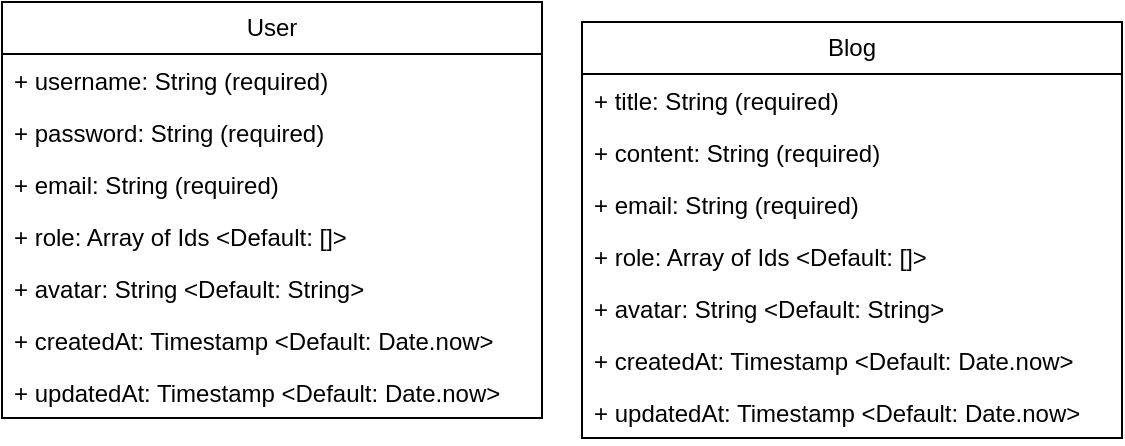 <mxfile version="28.0.7">
  <diagram name="Trang-1" id="dHnvUi2NV0nn5fop29Nm">
    <mxGraphModel dx="352" dy="388" grid="1" gridSize="10" guides="1" tooltips="1" connect="1" arrows="1" fold="1" page="1" pageScale="1" pageWidth="827" pageHeight="1169" math="0" shadow="0">
      <root>
        <mxCell id="0" />
        <mxCell id="1" parent="0" />
        <mxCell id="mD5-orRLvuEOx1pyTjT4-22" value="User" style="swimlane;fontStyle=0;childLayout=stackLayout;horizontal=1;startSize=26;fillColor=none;horizontalStack=0;resizeParent=1;resizeParentMax=0;resizeLast=0;collapsible=1;marginBottom=0;whiteSpace=wrap;html=1;" vertex="1" parent="1">
          <mxGeometry x="170" y="110" width="270" height="208" as="geometry" />
        </mxCell>
        <mxCell id="mD5-orRLvuEOx1pyTjT4-23" value="+ username: String (required)&lt;span style=&quot;white-space: pre;&quot;&gt;&#x9;&lt;/span&gt;" style="text;strokeColor=none;fillColor=none;align=left;verticalAlign=top;spacingLeft=4;spacingRight=4;overflow=hidden;rotatable=0;points=[[0,0.5],[1,0.5]];portConstraint=eastwest;whiteSpace=wrap;html=1;" vertex="1" parent="mD5-orRLvuEOx1pyTjT4-22">
          <mxGeometry y="26" width="270" height="26" as="geometry" />
        </mxCell>
        <mxCell id="mD5-orRLvuEOx1pyTjT4-24" value="+ password: String (required)" style="text;strokeColor=none;fillColor=none;align=left;verticalAlign=top;spacingLeft=4;spacingRight=4;overflow=hidden;rotatable=0;points=[[0,0.5],[1,0.5]];portConstraint=eastwest;whiteSpace=wrap;html=1;" vertex="1" parent="mD5-orRLvuEOx1pyTjT4-22">
          <mxGeometry y="52" width="270" height="26" as="geometry" />
        </mxCell>
        <mxCell id="mD5-orRLvuEOx1pyTjT4-25" value="+ email: String (required)" style="text;strokeColor=none;fillColor=none;align=left;verticalAlign=top;spacingLeft=4;spacingRight=4;overflow=hidden;rotatable=0;points=[[0,0.5],[1,0.5]];portConstraint=eastwest;whiteSpace=wrap;html=1;" vertex="1" parent="mD5-orRLvuEOx1pyTjT4-22">
          <mxGeometry y="78" width="270" height="26" as="geometry" />
        </mxCell>
        <mxCell id="mD5-orRLvuEOx1pyTjT4-27" value="+ role: Array of Ids &amp;lt;Default: []&amp;gt;" style="text;strokeColor=none;fillColor=none;align=left;verticalAlign=top;spacingLeft=4;spacingRight=4;overflow=hidden;rotatable=0;points=[[0,0.5],[1,0.5]];portConstraint=eastwest;whiteSpace=wrap;html=1;" vertex="1" parent="mD5-orRLvuEOx1pyTjT4-22">
          <mxGeometry y="104" width="270" height="26" as="geometry" />
        </mxCell>
        <mxCell id="mD5-orRLvuEOx1pyTjT4-28" value="+ avatar: String &amp;lt;Default: String&amp;gt;" style="text;strokeColor=none;fillColor=none;align=left;verticalAlign=top;spacingLeft=4;spacingRight=4;overflow=hidden;rotatable=0;points=[[0,0.5],[1,0.5]];portConstraint=eastwest;whiteSpace=wrap;html=1;" vertex="1" parent="mD5-orRLvuEOx1pyTjT4-22">
          <mxGeometry y="130" width="270" height="26" as="geometry" />
        </mxCell>
        <mxCell id="mD5-orRLvuEOx1pyTjT4-31" value="+ createdAt: Timestamp &amp;lt;Default: Date.now&amp;gt;&amp;nbsp;" style="text;strokeColor=none;fillColor=none;align=left;verticalAlign=top;spacingLeft=4;spacingRight=4;overflow=hidden;rotatable=0;points=[[0,0.5],[1,0.5]];portConstraint=eastwest;whiteSpace=wrap;html=1;" vertex="1" parent="mD5-orRLvuEOx1pyTjT4-22">
          <mxGeometry y="156" width="270" height="26" as="geometry" />
        </mxCell>
        <mxCell id="mD5-orRLvuEOx1pyTjT4-32" value="+ updatedAt: Timestamp &amp;lt;Default: Date.now&amp;gt;" style="text;strokeColor=none;fillColor=none;align=left;verticalAlign=top;spacingLeft=4;spacingRight=4;overflow=hidden;rotatable=0;points=[[0,0.5],[1,0.5]];portConstraint=eastwest;whiteSpace=wrap;html=1;" vertex="1" parent="mD5-orRLvuEOx1pyTjT4-22">
          <mxGeometry y="182" width="270" height="26" as="geometry" />
        </mxCell>
        <mxCell id="mD5-orRLvuEOx1pyTjT4-34" value="Blog" style="swimlane;fontStyle=0;childLayout=stackLayout;horizontal=1;startSize=26;fillColor=none;horizontalStack=0;resizeParent=1;resizeParentMax=0;resizeLast=0;collapsible=1;marginBottom=0;whiteSpace=wrap;html=1;" vertex="1" parent="1">
          <mxGeometry x="460" y="120" width="270" height="208" as="geometry" />
        </mxCell>
        <mxCell id="mD5-orRLvuEOx1pyTjT4-35" value="+ title: String (required)&lt;span style=&quot;white-space: pre;&quot;&gt;&#x9;&lt;/span&gt;" style="text;strokeColor=none;fillColor=none;align=left;verticalAlign=top;spacingLeft=4;spacingRight=4;overflow=hidden;rotatable=0;points=[[0,0.5],[1,0.5]];portConstraint=eastwest;whiteSpace=wrap;html=1;" vertex="1" parent="mD5-orRLvuEOx1pyTjT4-34">
          <mxGeometry y="26" width="270" height="26" as="geometry" />
        </mxCell>
        <mxCell id="mD5-orRLvuEOx1pyTjT4-36" value="+ content: String (required)" style="text;strokeColor=none;fillColor=none;align=left;verticalAlign=top;spacingLeft=4;spacingRight=4;overflow=hidden;rotatable=0;points=[[0,0.5],[1,0.5]];portConstraint=eastwest;whiteSpace=wrap;html=1;" vertex="1" parent="mD5-orRLvuEOx1pyTjT4-34">
          <mxGeometry y="52" width="270" height="26" as="geometry" />
        </mxCell>
        <mxCell id="mD5-orRLvuEOx1pyTjT4-37" value="+ email: String (required)" style="text;strokeColor=none;fillColor=none;align=left;verticalAlign=top;spacingLeft=4;spacingRight=4;overflow=hidden;rotatable=0;points=[[0,0.5],[1,0.5]];portConstraint=eastwest;whiteSpace=wrap;html=1;" vertex="1" parent="mD5-orRLvuEOx1pyTjT4-34">
          <mxGeometry y="78" width="270" height="26" as="geometry" />
        </mxCell>
        <mxCell id="mD5-orRLvuEOx1pyTjT4-38" value="+ role: Array of Ids &amp;lt;Default: []&amp;gt;" style="text;strokeColor=none;fillColor=none;align=left;verticalAlign=top;spacingLeft=4;spacingRight=4;overflow=hidden;rotatable=0;points=[[0,0.5],[1,0.5]];portConstraint=eastwest;whiteSpace=wrap;html=1;" vertex="1" parent="mD5-orRLvuEOx1pyTjT4-34">
          <mxGeometry y="104" width="270" height="26" as="geometry" />
        </mxCell>
        <mxCell id="mD5-orRLvuEOx1pyTjT4-39" value="+ avatar: String &amp;lt;Default: String&amp;gt;" style="text;strokeColor=none;fillColor=none;align=left;verticalAlign=top;spacingLeft=4;spacingRight=4;overflow=hidden;rotatable=0;points=[[0,0.5],[1,0.5]];portConstraint=eastwest;whiteSpace=wrap;html=1;" vertex="1" parent="mD5-orRLvuEOx1pyTjT4-34">
          <mxGeometry y="130" width="270" height="26" as="geometry" />
        </mxCell>
        <mxCell id="mD5-orRLvuEOx1pyTjT4-40" value="+ createdAt: Timestamp &amp;lt;Default: Date.now&amp;gt;&amp;nbsp;" style="text;strokeColor=none;fillColor=none;align=left;verticalAlign=top;spacingLeft=4;spacingRight=4;overflow=hidden;rotatable=0;points=[[0,0.5],[1,0.5]];portConstraint=eastwest;whiteSpace=wrap;html=1;" vertex="1" parent="mD5-orRLvuEOx1pyTjT4-34">
          <mxGeometry y="156" width="270" height="26" as="geometry" />
        </mxCell>
        <mxCell id="mD5-orRLvuEOx1pyTjT4-41" value="+ updatedAt: Timestamp &amp;lt;Default: Date.now&amp;gt;" style="text;strokeColor=none;fillColor=none;align=left;verticalAlign=top;spacingLeft=4;spacingRight=4;overflow=hidden;rotatable=0;points=[[0,0.5],[1,0.5]];portConstraint=eastwest;whiteSpace=wrap;html=1;" vertex="1" parent="mD5-orRLvuEOx1pyTjT4-34">
          <mxGeometry y="182" width="270" height="26" as="geometry" />
        </mxCell>
      </root>
    </mxGraphModel>
  </diagram>
</mxfile>
